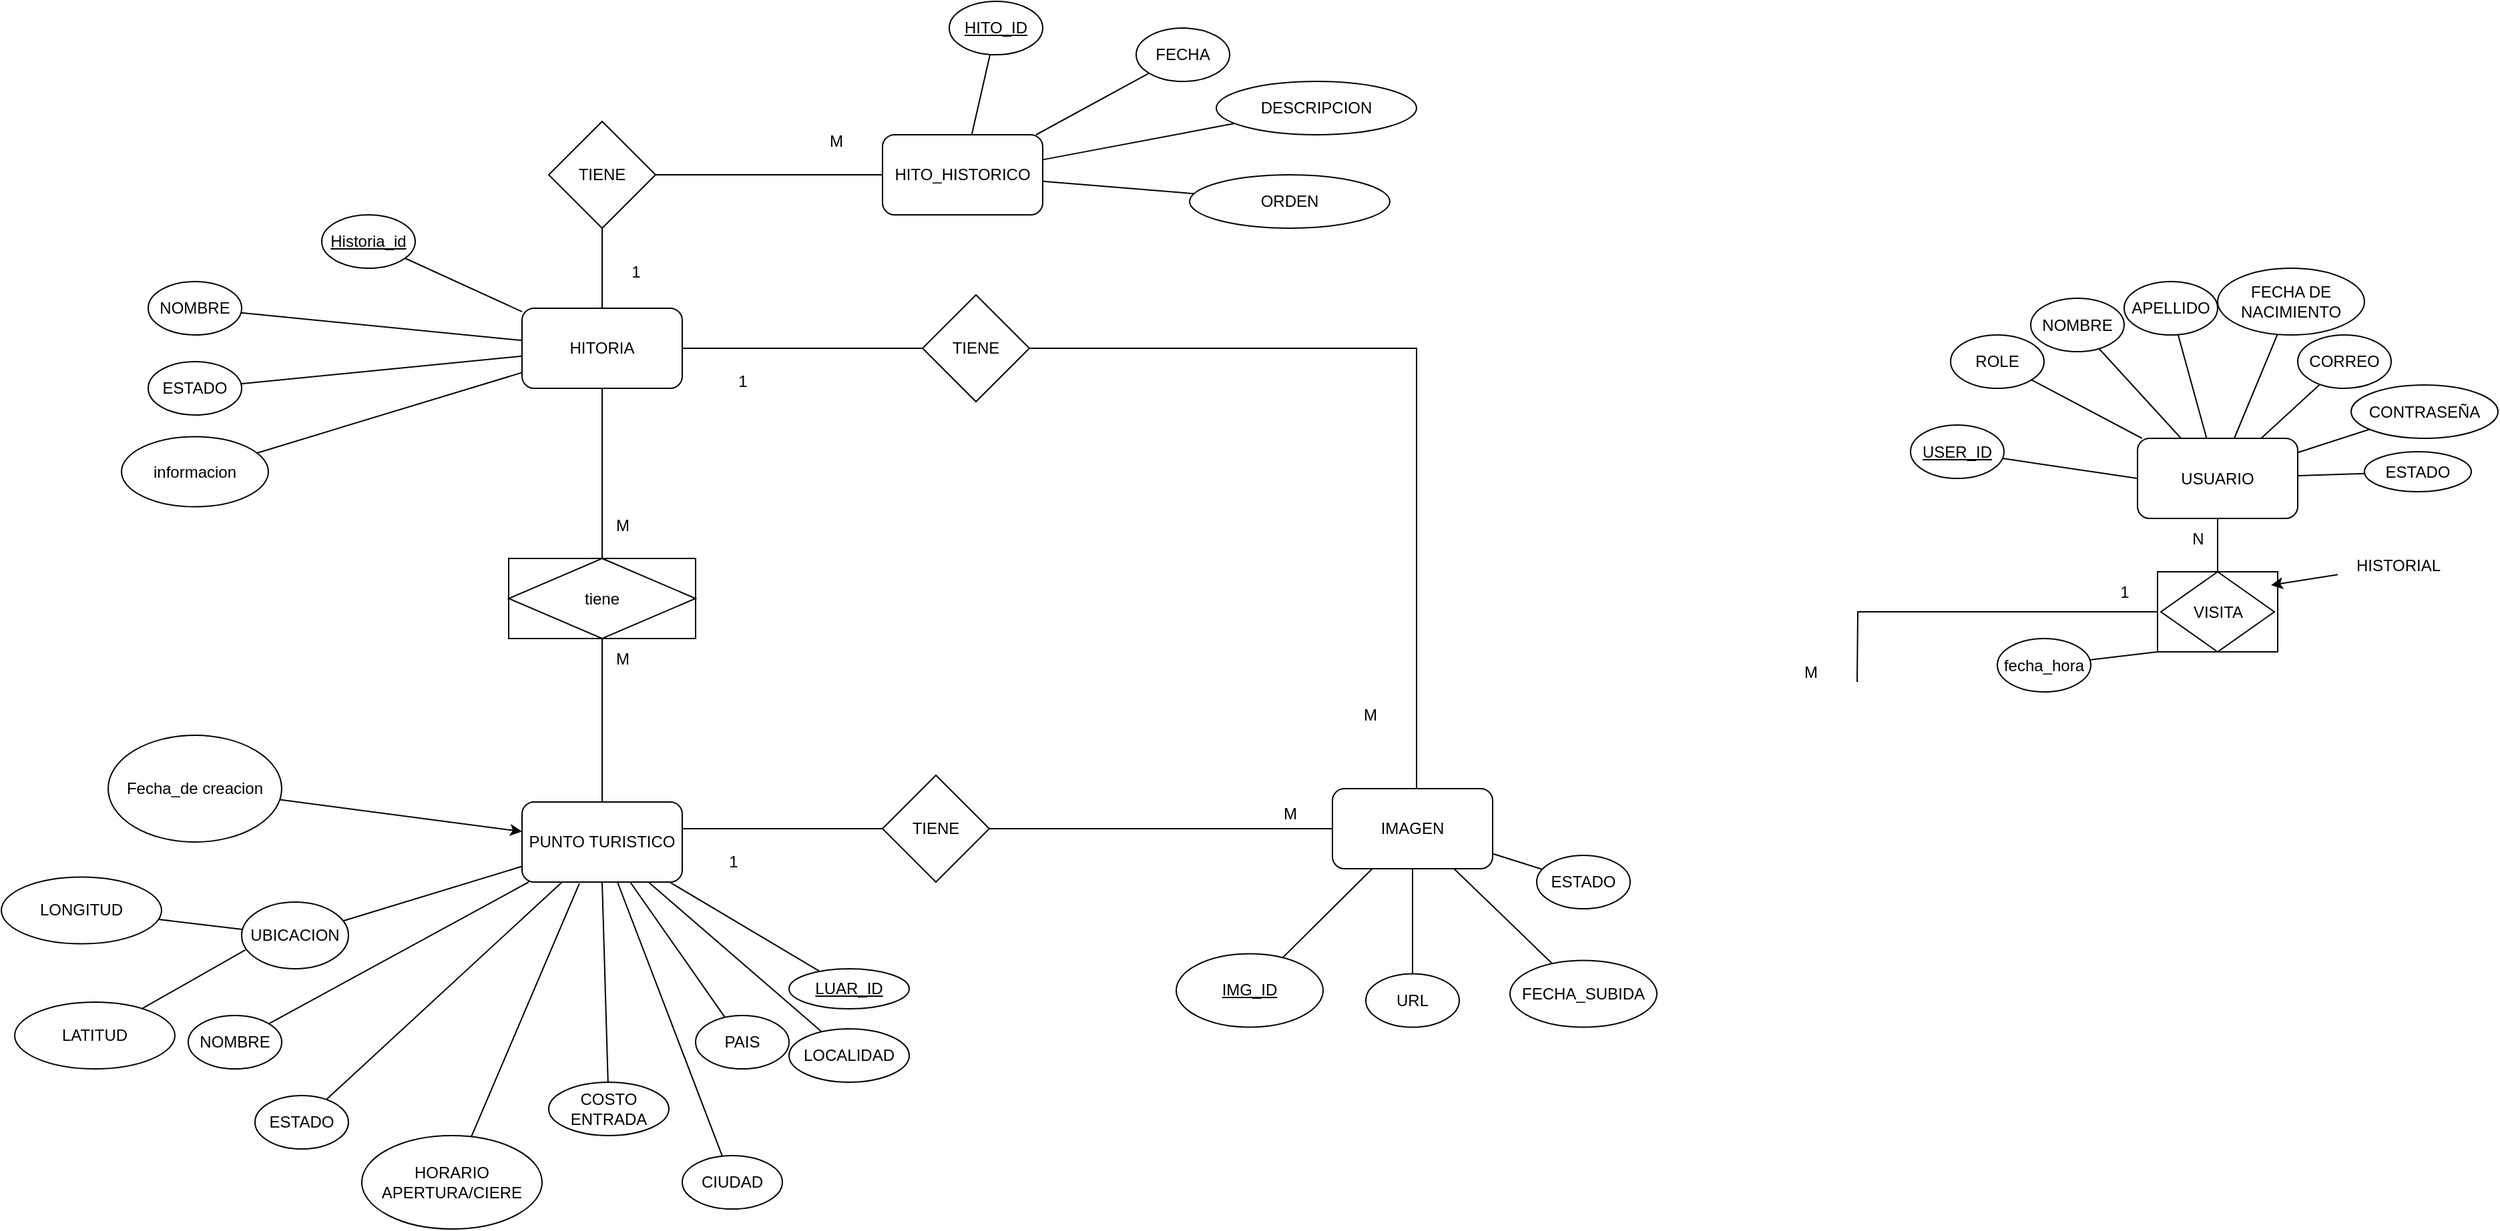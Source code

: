 <mxfile>
    <diagram id="R2lEEEUBdFMjLlhIrx00" name="Page-1">
        <mxGraphModel dx="2325" dy="1923" grid="1" gridSize="10" guides="1" tooltips="1" connect="1" arrows="1" fold="1" page="1" pageScale="1" pageWidth="850" pageHeight="1100" math="0" shadow="0" extFonts="Permanent Marker^https://fonts.googleapis.com/css?family=Permanent+Marker">
            <root>
                <mxCell id="0"/>
                <mxCell id="1" parent="0"/>
                <mxCell id="ibcruFRzmaZoAH3_3LqD-2" value="USUARIO" style="rounded=1;whiteSpace=wrap;html=1;" parent="1" vertex="1">
                    <mxGeometry x="880" y="157.5" width="120" height="60" as="geometry"/>
                </mxCell>
                <mxCell id="ibcruFRzmaZoAH3_3LqD-3" value="PUNTO TURISTICO" style="rounded=1;whiteSpace=wrap;html=1;" parent="1" vertex="1">
                    <mxGeometry x="-330" y="430" width="120" height="60" as="geometry"/>
                </mxCell>
                <mxCell id="ibcruFRzmaZoAH3_3LqD-28" style="rounded=0;orthogonalLoop=1;jettySize=auto;html=1;endArrow=none;startFill=0;" parent="1" source="ibcruFRzmaZoAH3_3LqD-9" target="ibcruFRzmaZoAH3_3LqD-2" edge="1">
                    <mxGeometry relative="1" as="geometry"/>
                </mxCell>
                <mxCell id="ibcruFRzmaZoAH3_3LqD-9" value="APELLIDO" style="ellipse;whiteSpace=wrap;html=1;" parent="1" vertex="1">
                    <mxGeometry x="870" y="40" width="70" height="40" as="geometry"/>
                </mxCell>
                <mxCell id="ibcruFRzmaZoAH3_3LqD-27" style="rounded=0;orthogonalLoop=1;jettySize=auto;html=1;endArrow=none;startFill=0;" parent="1" source="ibcruFRzmaZoAH3_3LqD-10" target="ibcruFRzmaZoAH3_3LqD-2" edge="1">
                    <mxGeometry relative="1" as="geometry"/>
                </mxCell>
                <mxCell id="ibcruFRzmaZoAH3_3LqD-10" value="&lt;span&gt;CORREO&lt;/span&gt;" style="ellipse;whiteSpace=wrap;html=1;fontStyle=0" parent="1" vertex="1">
                    <mxGeometry x="1000" y="80" width="70" height="40" as="geometry"/>
                </mxCell>
                <mxCell id="ibcruFRzmaZoAH3_3LqD-25" style="rounded=0;orthogonalLoop=1;jettySize=auto;html=1;endArrow=none;startFill=0;" parent="1" source="ibcruFRzmaZoAH3_3LqD-12" target="ibcruFRzmaZoAH3_3LqD-2" edge="1">
                    <mxGeometry relative="1" as="geometry"/>
                </mxCell>
                <mxCell id="ibcruFRzmaZoAH3_3LqD-12" value="FECHA DE NACIMIENTO" style="ellipse;whiteSpace=wrap;html=1;" parent="1" vertex="1">
                    <mxGeometry x="940" y="30" width="110" height="50" as="geometry"/>
                </mxCell>
                <mxCell id="ibcruFRzmaZoAH3_3LqD-29" style="rounded=0;orthogonalLoop=1;jettySize=auto;html=1;endArrow=none;startFill=0;" parent="1" source="ibcruFRzmaZoAH3_3LqD-13" target="ibcruFRzmaZoAH3_3LqD-2" edge="1">
                    <mxGeometry relative="1" as="geometry"/>
                </mxCell>
                <mxCell id="ibcruFRzmaZoAH3_3LqD-13" value="NOMBRE" style="ellipse;whiteSpace=wrap;html=1;" parent="1" vertex="1">
                    <mxGeometry x="800" y="52.5" width="70" height="40" as="geometry"/>
                </mxCell>
                <mxCell id="ibcruFRzmaZoAH3_3LqD-18" value="ESTADO" style="ellipse;whiteSpace=wrap;html=1;" parent="1" vertex="1">
                    <mxGeometry x="-530" y="650" width="70" height="40" as="geometry"/>
                </mxCell>
                <mxCell id="ibcruFRzmaZoAH3_3LqD-32" style="rounded=0;orthogonalLoop=1;jettySize=auto;html=1;endArrow=none;startFill=0;" parent="1" source="ibcruFRzmaZoAH3_3LqD-19" target="ibcruFRzmaZoAH3_3LqD-3" edge="1">
                    <mxGeometry relative="1" as="geometry"/>
                </mxCell>
                <mxCell id="ibcruFRzmaZoAH3_3LqD-19" value="NOMBRE" style="ellipse;whiteSpace=wrap;html=1;" parent="1" vertex="1">
                    <mxGeometry x="-580" y="590" width="70" height="40" as="geometry"/>
                </mxCell>
                <mxCell id="ibcruFRzmaZoAH3_3LqD-30" style="rounded=0;orthogonalLoop=1;jettySize=auto;html=1;endArrow=none;startFill=0;" parent="1" source="ibcruFRzmaZoAH3_3LqD-20" target="ibcruFRzmaZoAH3_3LqD-2" edge="1">
                    <mxGeometry relative="1" as="geometry"/>
                </mxCell>
                <mxCell id="ibcruFRzmaZoAH3_3LqD-20" value="ROLE" style="ellipse;whiteSpace=wrap;html=1;" parent="1" vertex="1">
                    <mxGeometry x="740" y="80" width="70" height="40" as="geometry"/>
                </mxCell>
                <mxCell id="ibcruFRzmaZoAH3_3LqD-31" style="rounded=0;orthogonalLoop=1;jettySize=auto;html=1;endArrow=none;startFill=0;" parent="1" source="ibcruFRzmaZoAH3_3LqD-21" target="ibcruFRzmaZoAH3_3LqD-3" edge="1">
                    <mxGeometry relative="1" as="geometry"/>
                </mxCell>
                <mxCell id="ibcruFRzmaZoAH3_3LqD-21" value="&lt;span&gt;UBICACION&lt;/span&gt;" style="ellipse;whiteSpace=wrap;html=1;fontStyle=0" parent="1" vertex="1">
                    <mxGeometry x="-540" y="505" width="80" height="50" as="geometry"/>
                </mxCell>
                <mxCell id="ibcruFRzmaZoAH3_3LqD-33" style="rounded=0;orthogonalLoop=1;jettySize=auto;html=1;entryX=0.25;entryY=1;entryDx=0;entryDy=0;endArrow=none;startFill=0;" parent="1" source="ibcruFRzmaZoAH3_3LqD-18" target="ibcruFRzmaZoAH3_3LqD-3" edge="1">
                    <mxGeometry relative="1" as="geometry"/>
                </mxCell>
                <mxCell id="ibcruFRzmaZoAH3_3LqD-41" value="" style="group" parent="1" vertex="1" connectable="0">
                    <mxGeometry x="895" y="257.5" width="90" height="60" as="geometry"/>
                </mxCell>
                <mxCell id="ibcruFRzmaZoAH3_3LqD-40" value="" style="rounded=0;whiteSpace=wrap;html=1;movable=1;resizable=1;rotatable=1;deletable=1;editable=1;locked=0;connectable=1;" parent="ibcruFRzmaZoAH3_3LqD-41" vertex="1">
                    <mxGeometry width="90" height="60" as="geometry"/>
                </mxCell>
                <mxCell id="ibcruFRzmaZoAH3_3LqD-39" value="VISITA" style="rhombus;whiteSpace=wrap;html=1;movable=1;resizable=1;rotatable=1;deletable=1;editable=1;locked=0;connectable=1;" parent="ibcruFRzmaZoAH3_3LqD-41" vertex="1">
                    <mxGeometry x="2.5" width="85" height="60" as="geometry"/>
                </mxCell>
                <mxCell id="ibcruFRzmaZoAH3_3LqD-42" style="edgeStyle=orthogonalEdgeStyle;rounded=0;orthogonalLoop=1;jettySize=auto;html=1;endArrow=none;startFill=0;" parent="1" source="ibcruFRzmaZoAH3_3LqD-40" target="ibcruFRzmaZoAH3_3LqD-2" edge="1">
                    <mxGeometry relative="1" as="geometry"/>
                </mxCell>
                <mxCell id="ibcruFRzmaZoAH3_3LqD-43" style="edgeStyle=orthogonalEdgeStyle;rounded=0;orthogonalLoop=1;jettySize=auto;html=1;endArrow=none;startFill=0;" parent="1" source="ibcruFRzmaZoAH3_3LqD-40" edge="1">
                    <mxGeometry relative="1" as="geometry">
                        <mxPoint x="670" y="340" as="targetPoint"/>
                        <Array as="points"/>
                    </mxGeometry>
                </mxCell>
                <mxCell id="ibcruFRzmaZoAH3_3LqD-56" value="N" style="text;html=1;align=center;verticalAlign=middle;resizable=0;points=[];autosize=1;strokeColor=none;fillColor=none;" parent="1" vertex="1">
                    <mxGeometry x="910" y="217.5" width="30" height="30" as="geometry"/>
                </mxCell>
                <mxCell id="ibcruFRzmaZoAH3_3LqD-57" value="M" style="text;html=1;align=center;verticalAlign=middle;resizable=0;points=[];autosize=1;strokeColor=none;fillColor=none;" parent="1" vertex="1">
                    <mxGeometry x="620" y="317.5" width="30" height="30" as="geometry"/>
                </mxCell>
                <mxCell id="ibcruFRzmaZoAH3_3LqD-58" value="IMAGEN" style="rounded=1;whiteSpace=wrap;html=1;" parent="1" vertex="1">
                    <mxGeometry x="277" y="420" width="120" height="60" as="geometry"/>
                </mxCell>
                <mxCell id="ibcruFRzmaZoAH3_3LqD-59" style="rounded=0;orthogonalLoop=1;jettySize=auto;html=1;endArrow=none;startFill=0;" parent="1" source="ibcruFRzmaZoAH3_3LqD-60" target="ibcruFRzmaZoAH3_3LqD-58" edge="1">
                    <mxGeometry relative="1" as="geometry"/>
                </mxCell>
                <mxCell id="ibcruFRzmaZoAH3_3LqD-60" value="ESTADO" style="ellipse;whiteSpace=wrap;html=1;" parent="1" vertex="1">
                    <mxGeometry x="430" y="470" width="70" height="40" as="geometry"/>
                </mxCell>
                <mxCell id="ibcruFRzmaZoAH3_3LqD-61" style="rounded=0;orthogonalLoop=1;jettySize=auto;html=1;endArrow=none;startFill=0;" parent="1" source="ibcruFRzmaZoAH3_3LqD-62" target="ibcruFRzmaZoAH3_3LqD-58" edge="1">
                    <mxGeometry relative="1" as="geometry"/>
                </mxCell>
                <mxCell id="ibcruFRzmaZoAH3_3LqD-62" value="URL" style="ellipse;whiteSpace=wrap;html=1;" parent="1" vertex="1">
                    <mxGeometry x="302" y="558.75" width="70" height="40" as="geometry"/>
                </mxCell>
                <mxCell id="ibcruFRzmaZoAH3_3LqD-63" style="rounded=0;orthogonalLoop=1;jettySize=auto;html=1;endArrow=none;startFill=0;" parent="1" source="ibcruFRzmaZoAH3_3LqD-64" target="ibcruFRzmaZoAH3_3LqD-58" edge="1">
                    <mxGeometry relative="1" as="geometry"/>
                </mxCell>
                <mxCell id="ibcruFRzmaZoAH3_3LqD-64" value="FECHA_SUBIDA" style="ellipse;whiteSpace=wrap;html=1;" parent="1" vertex="1">
                    <mxGeometry x="410" y="548.75" width="110" height="50" as="geometry"/>
                </mxCell>
                <mxCell id="ibcruFRzmaZoAH3_3LqD-65" style="rounded=0;orthogonalLoop=1;jettySize=auto;html=1;endArrow=none;startFill=0;" parent="1" source="ibcruFRzmaZoAH3_3LqD-66" target="ibcruFRzmaZoAH3_3LqD-58" edge="1">
                    <mxGeometry relative="1" as="geometry"/>
                </mxCell>
                <mxCell id="ibcruFRzmaZoAH3_3LqD-66" value="&lt;u&gt;IMG_ID&lt;/u&gt;" style="ellipse;whiteSpace=wrap;html=1;" parent="1" vertex="1">
                    <mxGeometry x="160" y="543.75" width="110" height="55" as="geometry"/>
                </mxCell>
                <mxCell id="ibcruFRzmaZoAH3_3LqD-68" value="M" style="text;html=1;align=center;verticalAlign=middle;resizable=0;points=[];autosize=1;strokeColor=none;fillColor=none;" parent="1" vertex="1">
                    <mxGeometry x="230" y="423.75" width="30" height="30" as="geometry"/>
                </mxCell>
                <mxCell id="ibcruFRzmaZoAH3_3LqD-72" style="edgeStyle=orthogonalEdgeStyle;rounded=0;orthogonalLoop=1;jettySize=auto;html=1;endArrow=none;startFill=0;exitX=0;exitY=0.5;exitDx=0;exitDy=0;" parent="1" source="ibcruFRzmaZoAH3_3LqD-73" target="ibcruFRzmaZoAH3_3LqD-3" edge="1">
                    <mxGeometry relative="1" as="geometry">
                        <mxPoint x="-200" y="474.997" as="targetPoint"/>
                        <mxPoint x="-10" y="434.93" as="sourcePoint"/>
                        <Array as="points">
                            <mxPoint x="-160" y="450"/>
                            <mxPoint x="-160" y="450"/>
                        </Array>
                    </mxGeometry>
                </mxCell>
                <mxCell id="ibcruFRzmaZoAH3_3LqD-73" value="TIENE" style="rhombus;whiteSpace=wrap;html=1;" parent="1" vertex="1">
                    <mxGeometry x="-60" y="410" width="80" height="80" as="geometry"/>
                </mxCell>
                <mxCell id="ibcruFRzmaZoAH3_3LqD-77" style="rounded=0;orthogonalLoop=1;jettySize=auto;html=1;endArrow=none;startFill=0;entryX=0;entryY=0.5;entryDx=0;entryDy=0;" parent="1" source="ibcruFRzmaZoAH3_3LqD-78" target="ibcruFRzmaZoAH3_3LqD-2" edge="1">
                    <mxGeometry relative="1" as="geometry">
                        <mxPoint x="846.5" y="226.25" as="targetPoint"/>
                    </mxGeometry>
                </mxCell>
                <mxCell id="ibcruFRzmaZoAH3_3LqD-78" value="&lt;u&gt;USER_ID&lt;/u&gt;" style="ellipse;whiteSpace=wrap;html=1;" parent="1" vertex="1">
                    <mxGeometry x="710" y="147.5" width="70" height="40" as="geometry"/>
                </mxCell>
                <mxCell id="ibcruFRzmaZoAH3_3LqD-82" style="rounded=0;orthogonalLoop=1;jettySize=auto;html=1;endArrow=none;startFill=0;" parent="1" source="ibcruFRzmaZoAH3_3LqD-79" target="ibcruFRzmaZoAH3_3LqD-3" edge="1">
                    <mxGeometry relative="1" as="geometry"/>
                </mxCell>
                <mxCell id="ibcruFRzmaZoAH3_3LqD-79" value="PAIS" style="ellipse;whiteSpace=wrap;html=1;" parent="1" vertex="1">
                    <mxGeometry x="-200" y="590" width="70" height="40" as="geometry"/>
                </mxCell>
                <mxCell id="ibcruFRzmaZoAH3_3LqD-83" style="rounded=0;orthogonalLoop=1;jettySize=auto;html=1;endArrow=none;startFill=0;" parent="1" source="ibcruFRzmaZoAH3_3LqD-80" target="ibcruFRzmaZoAH3_3LqD-3" edge="1">
                    <mxGeometry relative="1" as="geometry"/>
                </mxCell>
                <mxCell id="ibcruFRzmaZoAH3_3LqD-80" value="CIUDAD" style="ellipse;whiteSpace=wrap;html=1;" parent="1" vertex="1">
                    <mxGeometry x="-210" y="695" width="75" height="40" as="geometry"/>
                </mxCell>
                <mxCell id="ibcruFRzmaZoAH3_3LqD-84" value="LATITUD" style="ellipse;whiteSpace=wrap;html=1;" parent="1" vertex="1">
                    <mxGeometry x="-710" y="580" width="120" height="50" as="geometry"/>
                </mxCell>
                <mxCell id="ibcruFRzmaZoAH3_3LqD-86" style="rounded=0;orthogonalLoop=1;jettySize=auto;html=1;endArrow=none;startFill=0;" parent="1" source="ibcruFRzmaZoAH3_3LqD-85" target="ibcruFRzmaZoAH3_3LqD-21" edge="1">
                    <mxGeometry relative="1" as="geometry"/>
                </mxCell>
                <mxCell id="ibcruFRzmaZoAH3_3LqD-85" value="LONGITUD" style="ellipse;whiteSpace=wrap;html=1;" parent="1" vertex="1">
                    <mxGeometry x="-720" y="486.25" width="120" height="50" as="geometry"/>
                </mxCell>
                <mxCell id="ibcruFRzmaZoAH3_3LqD-87" style="rounded=0;orthogonalLoop=1;jettySize=auto;html=1;entryX=0.036;entryY=0.716;entryDx=0;entryDy=0;entryPerimeter=0;endArrow=none;startFill=0;" parent="1" source="ibcruFRzmaZoAH3_3LqD-84" target="ibcruFRzmaZoAH3_3LqD-21" edge="1">
                    <mxGeometry relative="1" as="geometry"/>
                </mxCell>
                <mxCell id="ibcruFRzmaZoAH3_3LqD-89" style="rounded=0;orthogonalLoop=1;jettySize=auto;html=1;endArrow=none;startFill=0;" parent="1" source="ibcruFRzmaZoAH3_3LqD-88" target="ibcruFRzmaZoAH3_3LqD-3" edge="1">
                    <mxGeometry relative="1" as="geometry"/>
                </mxCell>
                <mxCell id="ibcruFRzmaZoAH3_3LqD-88" value="LOCALIDAD" style="ellipse;whiteSpace=wrap;html=1;" parent="1" vertex="1">
                    <mxGeometry x="-130" y="600" width="90" height="40" as="geometry"/>
                </mxCell>
                <mxCell id="ibcruFRzmaZoAH3_3LqD-91" style="rounded=0;orthogonalLoop=1;jettySize=auto;html=1;endArrow=none;startFill=0;" parent="1" source="ibcruFRzmaZoAH3_3LqD-90" target="ibcruFRzmaZoAH3_3LqD-3" edge="1">
                    <mxGeometry relative="1" as="geometry"/>
                </mxCell>
                <mxCell id="ibcruFRzmaZoAH3_3LqD-90" value="LUAR_ID" style="ellipse;whiteSpace=wrap;html=1;fontStyle=4" parent="1" vertex="1">
                    <mxGeometry x="-130" y="555" width="90" height="30" as="geometry"/>
                </mxCell>
                <mxCell id="ibcruFRzmaZoAH3_3LqD-92" value="1" style="text;html=1;align=center;verticalAlign=middle;resizable=0;points=[];autosize=1;strokeColor=none;fillColor=none;" parent="1" vertex="1">
                    <mxGeometry x="-187.5" y="460" width="30" height="30" as="geometry"/>
                </mxCell>
                <mxCell id="ibcruFRzmaZoAH3_3LqD-103" value="1" style="text;html=1;align=center;verticalAlign=middle;resizable=0;points=[];autosize=1;strokeColor=none;fillColor=none;" parent="1" vertex="1">
                    <mxGeometry x="855" y="257.5" width="30" height="30" as="geometry"/>
                </mxCell>
                <mxCell id="ibcruFRzmaZoAH3_3LqD-106" value="HISTORIAL" style="text;html=1;align=center;verticalAlign=middle;resizable=0;points=[];autosize=1;strokeColor=none;fillColor=none;" parent="1" vertex="1">
                    <mxGeometry x="1030" y="237.5" width="90" height="30" as="geometry"/>
                </mxCell>
                <mxCell id="ibcruFRzmaZoAH3_3LqD-107" style="rounded=0;orthogonalLoop=1;jettySize=auto;html=1;entryX=0.944;entryY=0.167;entryDx=0;entryDy=0;entryPerimeter=0;endArrow=classic;startFill=0;endFill=1;" parent="1" source="ibcruFRzmaZoAH3_3LqD-106" target="ibcruFRzmaZoAH3_3LqD-40" edge="1">
                    <mxGeometry relative="1" as="geometry">
                        <mxPoint x="1020" y="265.5" as="sourcePoint"/>
                    </mxGeometry>
                </mxCell>
                <mxCell id="CdbYqR2ihA_3ERL0Ujwt-2" style="rounded=0;orthogonalLoop=1;jettySize=auto;html=1;endArrow=none;startFill=0;" parent="1" source="CdbYqR2ihA_3ERL0Ujwt-1" target="ibcruFRzmaZoAH3_3LqD-2" edge="1">
                    <mxGeometry relative="1" as="geometry"/>
                </mxCell>
                <mxCell id="CdbYqR2ihA_3ERL0Ujwt-1" value="CONTRASEÑA" style="ellipse;whiteSpace=wrap;html=1;fontStyle=0" parent="1" vertex="1">
                    <mxGeometry x="1040" y="117.5" width="110" height="40" as="geometry"/>
                </mxCell>
                <mxCell id="CdbYqR2ihA_3ERL0Ujwt-4" style="rounded=0;orthogonalLoop=1;jettySize=auto;html=1;entryX=0;entryY=1;entryDx=0;entryDy=0;endArrow=none;startFill=0;" parent="1" source="CdbYqR2ihA_3ERL0Ujwt-3" target="ibcruFRzmaZoAH3_3LqD-40" edge="1">
                    <mxGeometry relative="1" as="geometry"/>
                </mxCell>
                <mxCell id="CdbYqR2ihA_3ERL0Ujwt-3" value="fecha_hora" style="ellipse;whiteSpace=wrap;html=1;" parent="1" vertex="1">
                    <mxGeometry x="775" y="307.5" width="70" height="40" as="geometry"/>
                </mxCell>
                <mxCell id="CdbYqR2ihA_3ERL0Ujwt-7" style="rounded=0;orthogonalLoop=1;jettySize=auto;html=1;endArrow=none;startFill=0;" parent="1" source="CdbYqR2ihA_3ERL0Ujwt-6" target="ibcruFRzmaZoAH3_3LqD-2" edge="1">
                    <mxGeometry relative="1" as="geometry"/>
                </mxCell>
                <mxCell id="CdbYqR2ihA_3ERL0Ujwt-6" value="ESTADO" style="ellipse;whiteSpace=wrap;html=1;fontStyle=0" parent="1" vertex="1">
                    <mxGeometry x="1050" y="167.5" width="80" height="30" as="geometry"/>
                </mxCell>
                <mxCell id="X0XYi1Hsc6SYG7ZAuI2Y-5" style="rounded=0;orthogonalLoop=1;jettySize=auto;html=1;entryX=0.5;entryY=1;entryDx=0;entryDy=0;endArrow=none;startFill=0;" parent="1" source="X0XYi1Hsc6SYG7ZAuI2Y-3" target="ibcruFRzmaZoAH3_3LqD-3" edge="1">
                    <mxGeometry relative="1" as="geometry"/>
                </mxCell>
                <mxCell id="X0XYi1Hsc6SYG7ZAuI2Y-3" value="COSTO ENTRADA" style="ellipse;whiteSpace=wrap;html=1;" parent="1" vertex="1">
                    <mxGeometry x="-310" y="640" width="90" height="40" as="geometry"/>
                </mxCell>
                <mxCell id="X0XYi1Hsc6SYG7ZAuI2Y-4" value="HORARIO APERTURA/CIERE" style="ellipse;whiteSpace=wrap;html=1;" parent="1" vertex="1">
                    <mxGeometry x="-450" y="680" width="135" height="70" as="geometry"/>
                </mxCell>
                <mxCell id="X0XYi1Hsc6SYG7ZAuI2Y-6" style="rounded=0;orthogonalLoop=1;jettySize=auto;html=1;entryX=0.358;entryY=1.017;entryDx=0;entryDy=0;entryPerimeter=0;endArrow=none;startFill=0;" parent="1" source="X0XYi1Hsc6SYG7ZAuI2Y-4" target="ibcruFRzmaZoAH3_3LqD-3" edge="1">
                    <mxGeometry relative="1" as="geometry"/>
                </mxCell>
                <mxCell id="X0XYi1Hsc6SYG7ZAuI2Y-7" style="edgeStyle=orthogonalEdgeStyle;rounded=0;orthogonalLoop=1;jettySize=auto;html=1;endArrow=none;startFill=0;" parent="1" source="ibcruFRzmaZoAH3_3LqD-58" target="ibcruFRzmaZoAH3_3LqD-73" edge="1">
                    <mxGeometry relative="1" as="geometry">
                        <mxPoint x="140" y="453.75" as="targetPoint"/>
                    </mxGeometry>
                </mxCell>
                <mxCell id="5" style="edgeStyle=none;html=1;endArrow=none;endFill=0;" edge="1" parent="1" source="2" target="4">
                    <mxGeometry relative="1" as="geometry"/>
                </mxCell>
                <mxCell id="2" value="HITORIA" style="rounded=1;whiteSpace=wrap;html=1;" vertex="1" parent="1">
                    <mxGeometry x="-330" y="60" width="120" height="60" as="geometry"/>
                </mxCell>
                <mxCell id="6" style="edgeStyle=none;html=1;endArrow=none;endFill=0;" edge="1" parent="1" source="4" target="ibcruFRzmaZoAH3_3LqD-3">
                    <mxGeometry relative="1" as="geometry"/>
                </mxCell>
                <mxCell id="4" value="tiene" style="shape=associativeEntity;whiteSpace=wrap;html=1;align=center;" vertex="1" parent="1">
                    <mxGeometry x="-340" y="247.5" width="140" height="60" as="geometry"/>
                </mxCell>
                <mxCell id="10" style="edgeStyle=none;html=1;endArrow=none;endFill=0;" edge="1" parent="1" source="7" target="2">
                    <mxGeometry relative="1" as="geometry"/>
                </mxCell>
                <mxCell id="7" value="ESTADO" style="ellipse;whiteSpace=wrap;html=1;" vertex="1" parent="1">
                    <mxGeometry x="-610" y="100" width="70" height="40" as="geometry"/>
                </mxCell>
                <mxCell id="9" style="edgeStyle=none;html=1;endArrow=none;endFill=0;" edge="1" parent="1" source="8" target="2">
                    <mxGeometry relative="1" as="geometry"/>
                </mxCell>
                <mxCell id="8" value="NOMBRE" style="ellipse;whiteSpace=wrap;html=1;" vertex="1" parent="1">
                    <mxGeometry x="-610" y="40" width="70" height="40" as="geometry"/>
                </mxCell>
                <mxCell id="12" style="edgeStyle=none;html=1;endArrow=none;endFill=0;" edge="1" parent="1" source="11" target="2">
                    <mxGeometry relative="1" as="geometry"/>
                </mxCell>
                <mxCell id="11" value="informacion" style="ellipse;whiteSpace=wrap;html=1;" vertex="1" parent="1">
                    <mxGeometry x="-630" y="156.25" width="110" height="52.5" as="geometry"/>
                </mxCell>
                <mxCell id="14" style="edgeStyle=none;html=1;endArrow=none;endFill=0;" edge="1" parent="1" source="13" target="2">
                    <mxGeometry relative="1" as="geometry"/>
                </mxCell>
                <mxCell id="13" value="&lt;u&gt;Historia_id&lt;/u&gt;" style="ellipse;whiteSpace=wrap;html=1;" vertex="1" parent="1">
                    <mxGeometry x="-480" y="-10" width="70" height="40" as="geometry"/>
                </mxCell>
                <mxCell id="16" style="edgeStyle=none;html=1;" edge="1" parent="1" source="15" target="ibcruFRzmaZoAH3_3LqD-3">
                    <mxGeometry relative="1" as="geometry"/>
                </mxCell>
                <mxCell id="15" value="Fecha_de creacion" style="ellipse;whiteSpace=wrap;html=1;" vertex="1" parent="1">
                    <mxGeometry x="-640" y="380" width="130" height="80" as="geometry"/>
                </mxCell>
                <mxCell id="37" style="edgeStyle=none;html=1;endArrow=none;endFill=0;" edge="1" parent="1" source="17" target="36">
                    <mxGeometry relative="1" as="geometry"/>
                </mxCell>
                <mxCell id="17" value="HITO_HISTORICO" style="rounded=1;whiteSpace=wrap;html=1;" vertex="1" parent="1">
                    <mxGeometry x="-60" y="-70" width="120" height="60" as="geometry"/>
                </mxCell>
                <mxCell id="18" value="M" style="text;html=1;align=center;verticalAlign=middle;resizable=0;points=[];autosize=1;strokeColor=none;fillColor=none;" vertex="1" parent="1">
                    <mxGeometry x="-270" y="207.5" width="30" height="30" as="geometry"/>
                </mxCell>
                <mxCell id="19" value="M" style="text;html=1;align=center;verticalAlign=middle;resizable=0;points=[];autosize=1;strokeColor=none;fillColor=none;" vertex="1" parent="1">
                    <mxGeometry x="-270" y="307.5" width="30" height="30" as="geometry"/>
                </mxCell>
                <mxCell id="20" style="edgeStyle=orthogonalEdgeStyle;rounded=0;orthogonalLoop=1;jettySize=auto;html=1;endArrow=none;startFill=0;exitX=0;exitY=0.5;exitDx=0;exitDy=0;" edge="1" parent="1" source="21" target="2">
                    <mxGeometry relative="1" as="geometry">
                        <mxPoint x="-130" y="80" as="targetPoint"/>
                        <mxPoint x="70" y="64.93" as="sourcePoint"/>
                        <Array as="points"/>
                    </mxGeometry>
                </mxCell>
                <mxCell id="21" value="TIENE" style="rhombus;whiteSpace=wrap;html=1;" vertex="1" parent="1">
                    <mxGeometry x="-30" y="50" width="80" height="80" as="geometry"/>
                </mxCell>
                <mxCell id="22" style="edgeStyle=orthogonalEdgeStyle;rounded=0;orthogonalLoop=1;jettySize=auto;html=1;endArrow=none;startFill=0;" edge="1" parent="1" target="21" source="ibcruFRzmaZoAH3_3LqD-58">
                    <mxGeometry relative="1" as="geometry">
                        <mxPoint x="357" y="80" as="sourcePoint"/>
                        <mxPoint x="220" y="83.75" as="targetPoint"/>
                        <Array as="points">
                            <mxPoint x="340" y="90"/>
                        </Array>
                    </mxGeometry>
                </mxCell>
                <mxCell id="23" value="1" style="text;html=1;align=center;verticalAlign=middle;resizable=0;points=[];autosize=1;strokeColor=none;fillColor=none;" vertex="1" parent="1">
                    <mxGeometry x="-180" y="100" width="30" height="30" as="geometry"/>
                </mxCell>
                <mxCell id="24" value="M" style="text;html=1;align=center;verticalAlign=middle;resizable=0;points=[];autosize=1;strokeColor=none;fillColor=none;" vertex="1" parent="1">
                    <mxGeometry x="290" y="350" width="30" height="30" as="geometry"/>
                </mxCell>
                <mxCell id="28" style="edgeStyle=none;html=1;endArrow=none;endFill=0;" edge="1" parent="1" source="27" target="2">
                    <mxGeometry relative="1" as="geometry"/>
                </mxCell>
                <mxCell id="29" style="edgeStyle=none;html=1;endArrow=none;endFill=0;" edge="1" parent="1" source="27" target="17">
                    <mxGeometry relative="1" as="geometry"/>
                </mxCell>
                <mxCell id="27" value="TIENE" style="rhombus;whiteSpace=wrap;html=1;" vertex="1" parent="1">
                    <mxGeometry x="-310" y="-80" width="80" height="80" as="geometry"/>
                </mxCell>
                <mxCell id="31" style="edgeStyle=none;html=1;endArrow=none;endFill=0;" edge="1" parent="1" source="30" target="17">
                    <mxGeometry relative="1" as="geometry"/>
                </mxCell>
                <mxCell id="30" value="&lt;u&gt;HITO_ID&lt;/u&gt;" style="ellipse;whiteSpace=wrap;html=1;" vertex="1" parent="1">
                    <mxGeometry x="-10" y="-170" width="70" height="40" as="geometry"/>
                </mxCell>
                <mxCell id="33" style="edgeStyle=none;html=1;endArrow=none;endFill=0;" edge="1" parent="1" source="32" target="17">
                    <mxGeometry relative="1" as="geometry"/>
                </mxCell>
                <mxCell id="32" value="FECHA" style="ellipse;whiteSpace=wrap;html=1;" vertex="1" parent="1">
                    <mxGeometry x="130" y="-150" width="70" height="40" as="geometry"/>
                </mxCell>
                <mxCell id="35" style="edgeStyle=none;html=1;endArrow=none;endFill=0;" edge="1" parent="1" source="34" target="17">
                    <mxGeometry relative="1" as="geometry"/>
                </mxCell>
                <mxCell id="34" value="DESCRIPCION" style="ellipse;whiteSpace=wrap;html=1;" vertex="1" parent="1">
                    <mxGeometry x="190" y="-110" width="150" height="40" as="geometry"/>
                </mxCell>
                <mxCell id="36" value="ORDEN" style="ellipse;whiteSpace=wrap;html=1;" vertex="1" parent="1">
                    <mxGeometry x="170" y="-40" width="150" height="40" as="geometry"/>
                </mxCell>
                <mxCell id="38" value="1" style="text;html=1;align=center;verticalAlign=middle;resizable=0;points=[];autosize=1;strokeColor=none;fillColor=none;" vertex="1" parent="1">
                    <mxGeometry x="-260" y="17.5" width="30" height="30" as="geometry"/>
                </mxCell>
                <mxCell id="39" value="M" style="text;html=1;align=center;verticalAlign=middle;resizable=0;points=[];autosize=1;strokeColor=none;fillColor=none;" vertex="1" parent="1">
                    <mxGeometry x="-110" y="-80" width="30" height="30" as="geometry"/>
                </mxCell>
            </root>
        </mxGraphModel>
    </diagram>
</mxfile>